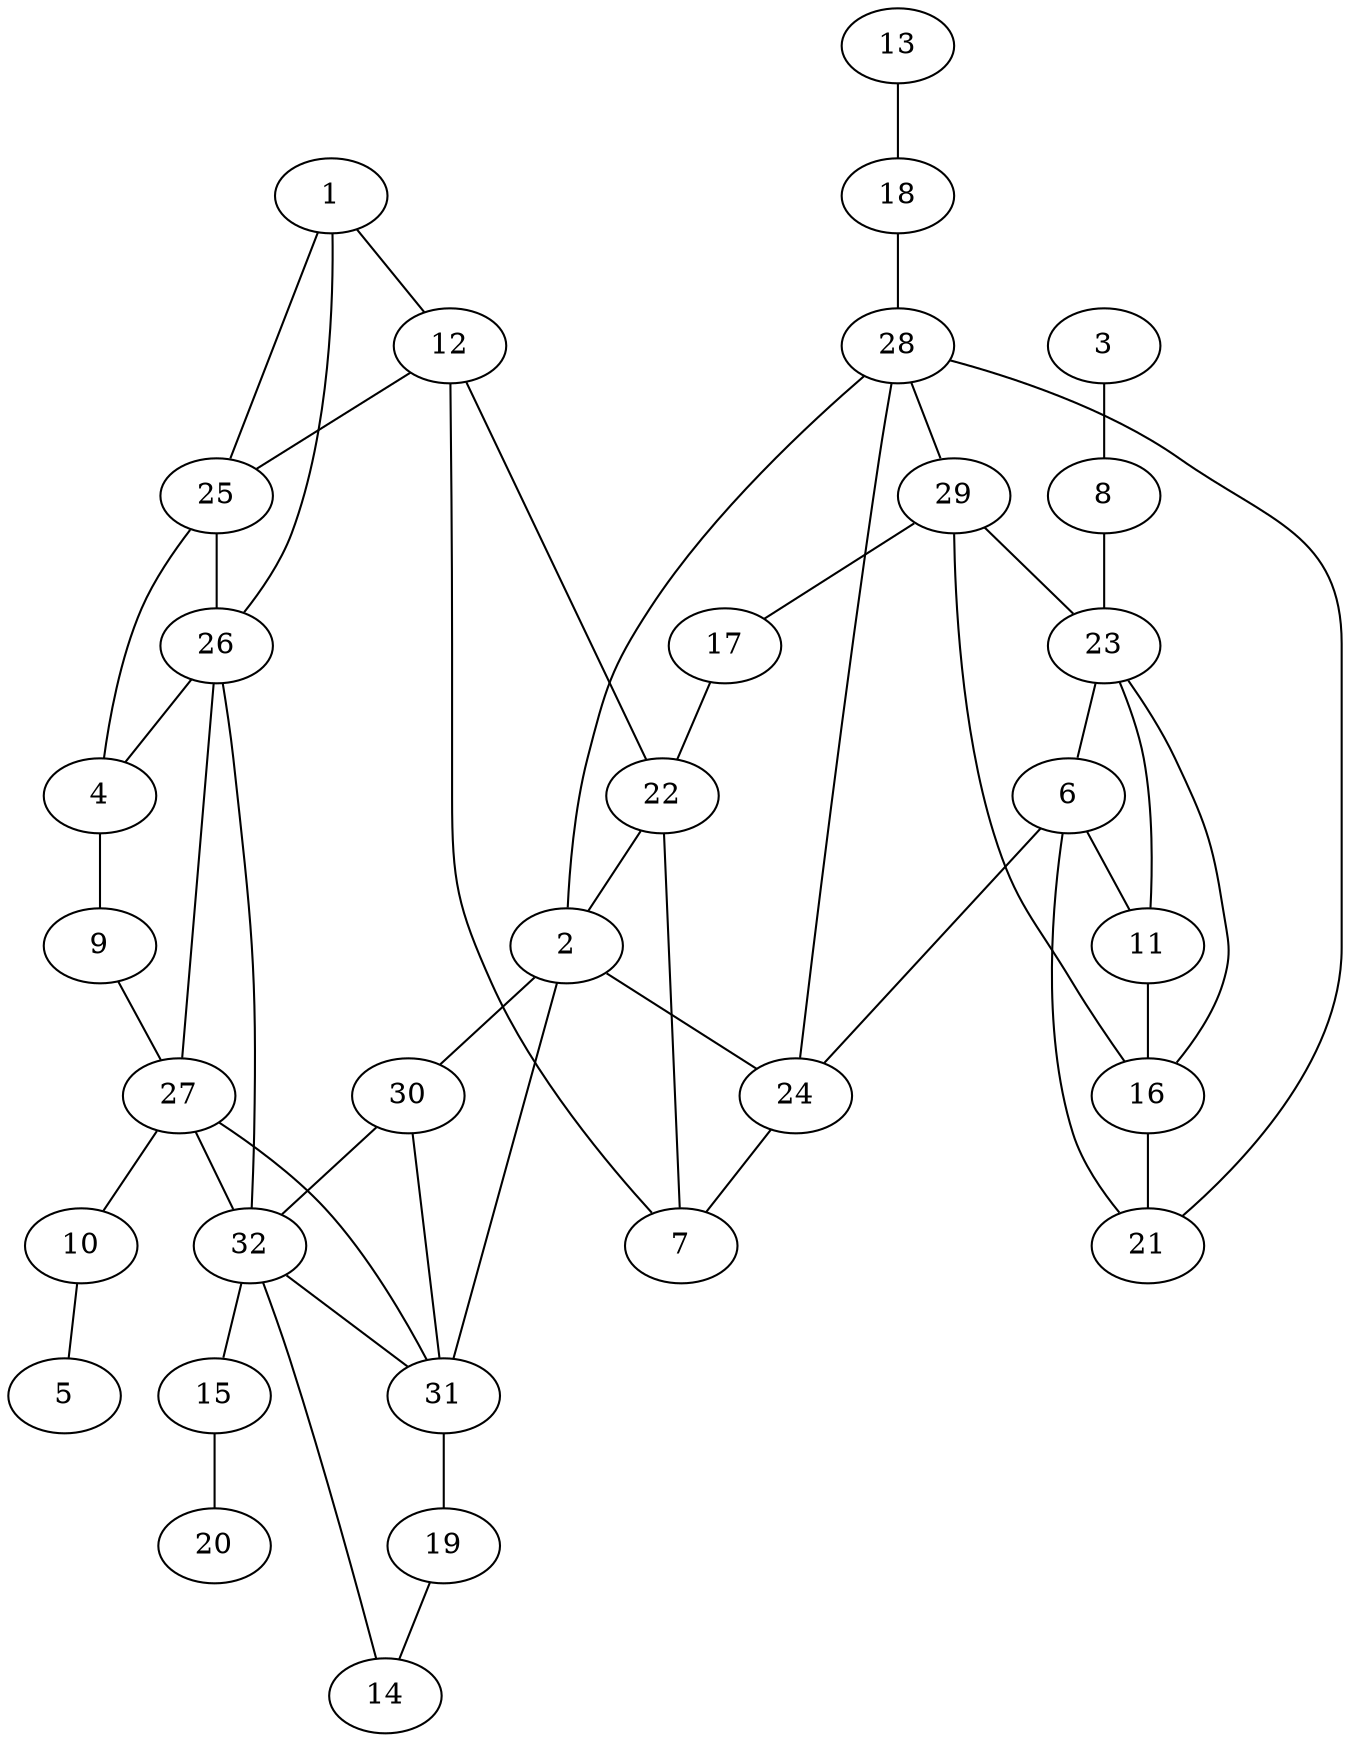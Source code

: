 graph pdb1fki {
	1	 [aaLength=7,
		sequence=RGWEEGV,
		type=0];
	12	 [aaLength=4,
		sequence=FKFM,
		type=1];
	1 -- 12	 [distance0="30.58841",
		frequency=1,
		type0=3];
	25	 [aaLength=4,
		sequence=VAQM,
		type=2];
	1 -- 25	 [distance0="7.254311",
		frequency=1,
		type0=1];
	26	 [aaLength=4,
		sequence=SVGQ,
		type=2];
	1 -- 26	 [distance0="10.30989",
		frequency=1,
		type0=2];
	2	 [aaLength=7,
		sequence=RGWEEGV,
		type=0];
	24	 [aaLength=4,
		sequence=LEDG,
		type=2];
	2 -- 24	 [distance0="31.33735",
		frequency=1,
		type0=3];
	30	 [aaLength=4,
		sequence=VAQM,
		type=2];
	2 -- 30	 [distance0="6.929271",
		distance1="0.0",
		frequency=2,
		type0=1,
		type1=5];
	31	 [aaLength=4,
		sequence=SVGQ,
		type=2];
	2 -- 31	 [distance0="10.01099",
		frequency=1,
		type0=2];
	3	 [aaLength=7,
		sequence=VQVETIS,
		type=1];
	8	 [aaLength=7,
		sequence=VQVETIS,
		type=1];
	3 -- 8	 [distance0="0.0",
		frequency=1,
		type0=5];
	4	 [aaLength=6,
		sequence=RAKLTI,
		type=1];
	9	 [aaLength=6,
		sequence=RAKLTI,
		type=1];
	4 -- 9	 [distance0="0.0",
		frequency=1,
		type0=5];
	5	 [aaLength=10,
		sequence=LVFDVELLKL,
		type=1];
	6	 [aaLength=10,
		sequence=TCVVHYTGML,
		type=1];
	11	 [aaLength=10,
		sequence=TCVVHYTGML,
		type=1];
	6 -- 11	 [distance0="0.0",
		frequency=1,
		type0=1];
	6 -- 24	 [distance0="0.0",
		frequency=1,
		type0=5];
	7	 [aaLength=4,
		sequence=KFDS,
		type=1];
	7 -- 12	 [distance0="7.0",
		frequency=1,
		type0=4];
	23	 [aaLength=4,
		sequence=KRGQ,
		type=2];
	8 -- 23	 [distance0="8.0",
		frequency=1,
		type0=4];
	27	 [aaLength=4,
		sequence=HPGI,
		type=2];
	9 -- 27	 [distance0="10.0",
		frequency=1,
		type0=4];
	10	 [aaLength=10,
		sequence=LVFDVELLKL,
		type=1];
	10 -- 5	 [distance0="0.0",
		frequency=1,
		type0=5];
	16	 [aaLength=10,
		sequence=TCVVHYTGML,
		type=1];
	11 -- 16	 [distance0="0.0",
		frequency=1,
		type0=2];
	22	 [aaLength=4,
		sequence=FKFM,
		type=1];
	12 -- 22	 [distance0="0.0",
		frequency=1,
		type0=1];
	12 -- 25	 [distance0="13.0",
		frequency=1,
		type0=4];
	13	 [aaLength=7,
		sequence=VQVETIS,
		type=1];
	18	 [aaLength=7,
		sequence=VQVETIS,
		type=1];
	13 -- 18	 [distance0="0.0",
		frequency=1,
		type0=5];
	14	 [aaLength=6,
		sequence=RAKLTI,
		type=1];
	32	 [aaLength=4,
		sequence=HPGI,
		type=2];
	14 -- 32	 [distance0="10.0",
		frequency=1,
		type0=4];
	15	 [aaLength=10,
		sequence=LVFDVELLKL,
		type=1];
	20	 [aaLength=10,
		sequence=LVFDVELLKL,
		type=1];
	15 -- 20	 [distance0="0.0",
		frequency=1,
		type0=5];
	21	 [aaLength=10,
		sequence=TCVVHYTGML,
		type=1];
	16 -- 21	 [distance0="0.0",
		frequency=1,
		type0=3];
	29	 [aaLength=4,
		sequence=LEDG,
		type=2];
	16 -- 29	 [distance0="0.0",
		frequency=1,
		type0=5];
	17	 [aaLength=4,
		sequence=KFDS,
		type=1];
	17 -- 22	 [distance0="11.0",
		distance1="7.0",
		frequency=2,
		type0=3,
		type1=4];
	28	 [aaLength=4,
		sequence=KRGQ,
		type=2];
	18 -- 28	 [distance0="8.0",
		frequency=1,
		type0=4];
	19	 [aaLength=6,
		sequence=RAKLTI,
		type=1];
	19 -- 14	 [distance0="0.0",
		frequency=1,
		type0=5];
	21 -- 6	 [distance0="0.0",
		frequency=1,
		type0=1];
	22 -- 7	 [distance0="11.0",
		frequency=1,
		type0=2];
	22 -- 2	 [distance0="7.0",
		frequency=1,
		type0=4];
	23 -- 6	 [distance0="20.89358",
		frequency=1,
		type0=1];
	23 -- 11	 [distance0="20.89358",
		distance1="0.0",
		frequency=2,
		type0=2,
		type1=5];
	23 -- 16	 [distance0="20.89358",
		frequency=1,
		type0=3];
	24 -- 7	 [distance0="1.0",
		frequency=1,
		type0=4];
	25 -- 4	 [distance0="27.05799",
		frequency=1,
		type0=3];
	25 -- 26	 [distance0="4.571312",
		distance1="0.0",
		frequency=2,
		type0=1,
		type1=5];
	26 -- 4	 [distance0="28.22875",
		distance1="0.0",
		frequency=2,
		type0=3,
		type1=5];
	27 -- 10	 [distance0="6.0",
		frequency=1,
		type0=4];
	27 -- 26	 [distance0="28.91425",
		frequency=1,
		type0=2];
	27 -- 31	 [distance0="31.18787",
		frequency=1,
		type0=3];
	27 -- 32	 [distance0="22.72097",
		frequency=1,
		type0=1];
	28 -- 2	 [distance0="40.94915",
		frequency=1,
		type0=3];
	28 -- 21	 [distance0="0.0",
		frequency=1,
		type0=5];
	28 -- 24	 [distance0="27.49444",
		frequency=1,
		type0=1];
	28 -- 29	 [distance0="30.82125",
		frequency=1,
		type0=2];
	29 -- 17	 [distance0="1.0",
		frequency=1,
		type0=4];
	29 -- 23	 [distance0="29.44712",
		frequency=1,
		type0=2];
	30 -- 31	 [distance0="5.08537",
		distance1="0.0",
		frequency=2,
		type0=1,
		type1=5];
	30 -- 32	 [distance0="32.0358",
		frequency=1,
		type0=3];
	31 -- 19	 [distance0="0.0",
		frequency=1,
		type0=5];
	32 -- 15	 [distance0="6.0",
		frequency=1,
		type0=4];
	32 -- 26	 [distance0="29.29782",
		frequency=1,
		type0=3];
	32 -- 31	 [distance0="27.02877",
		frequency=1,
		type0=2];
}
